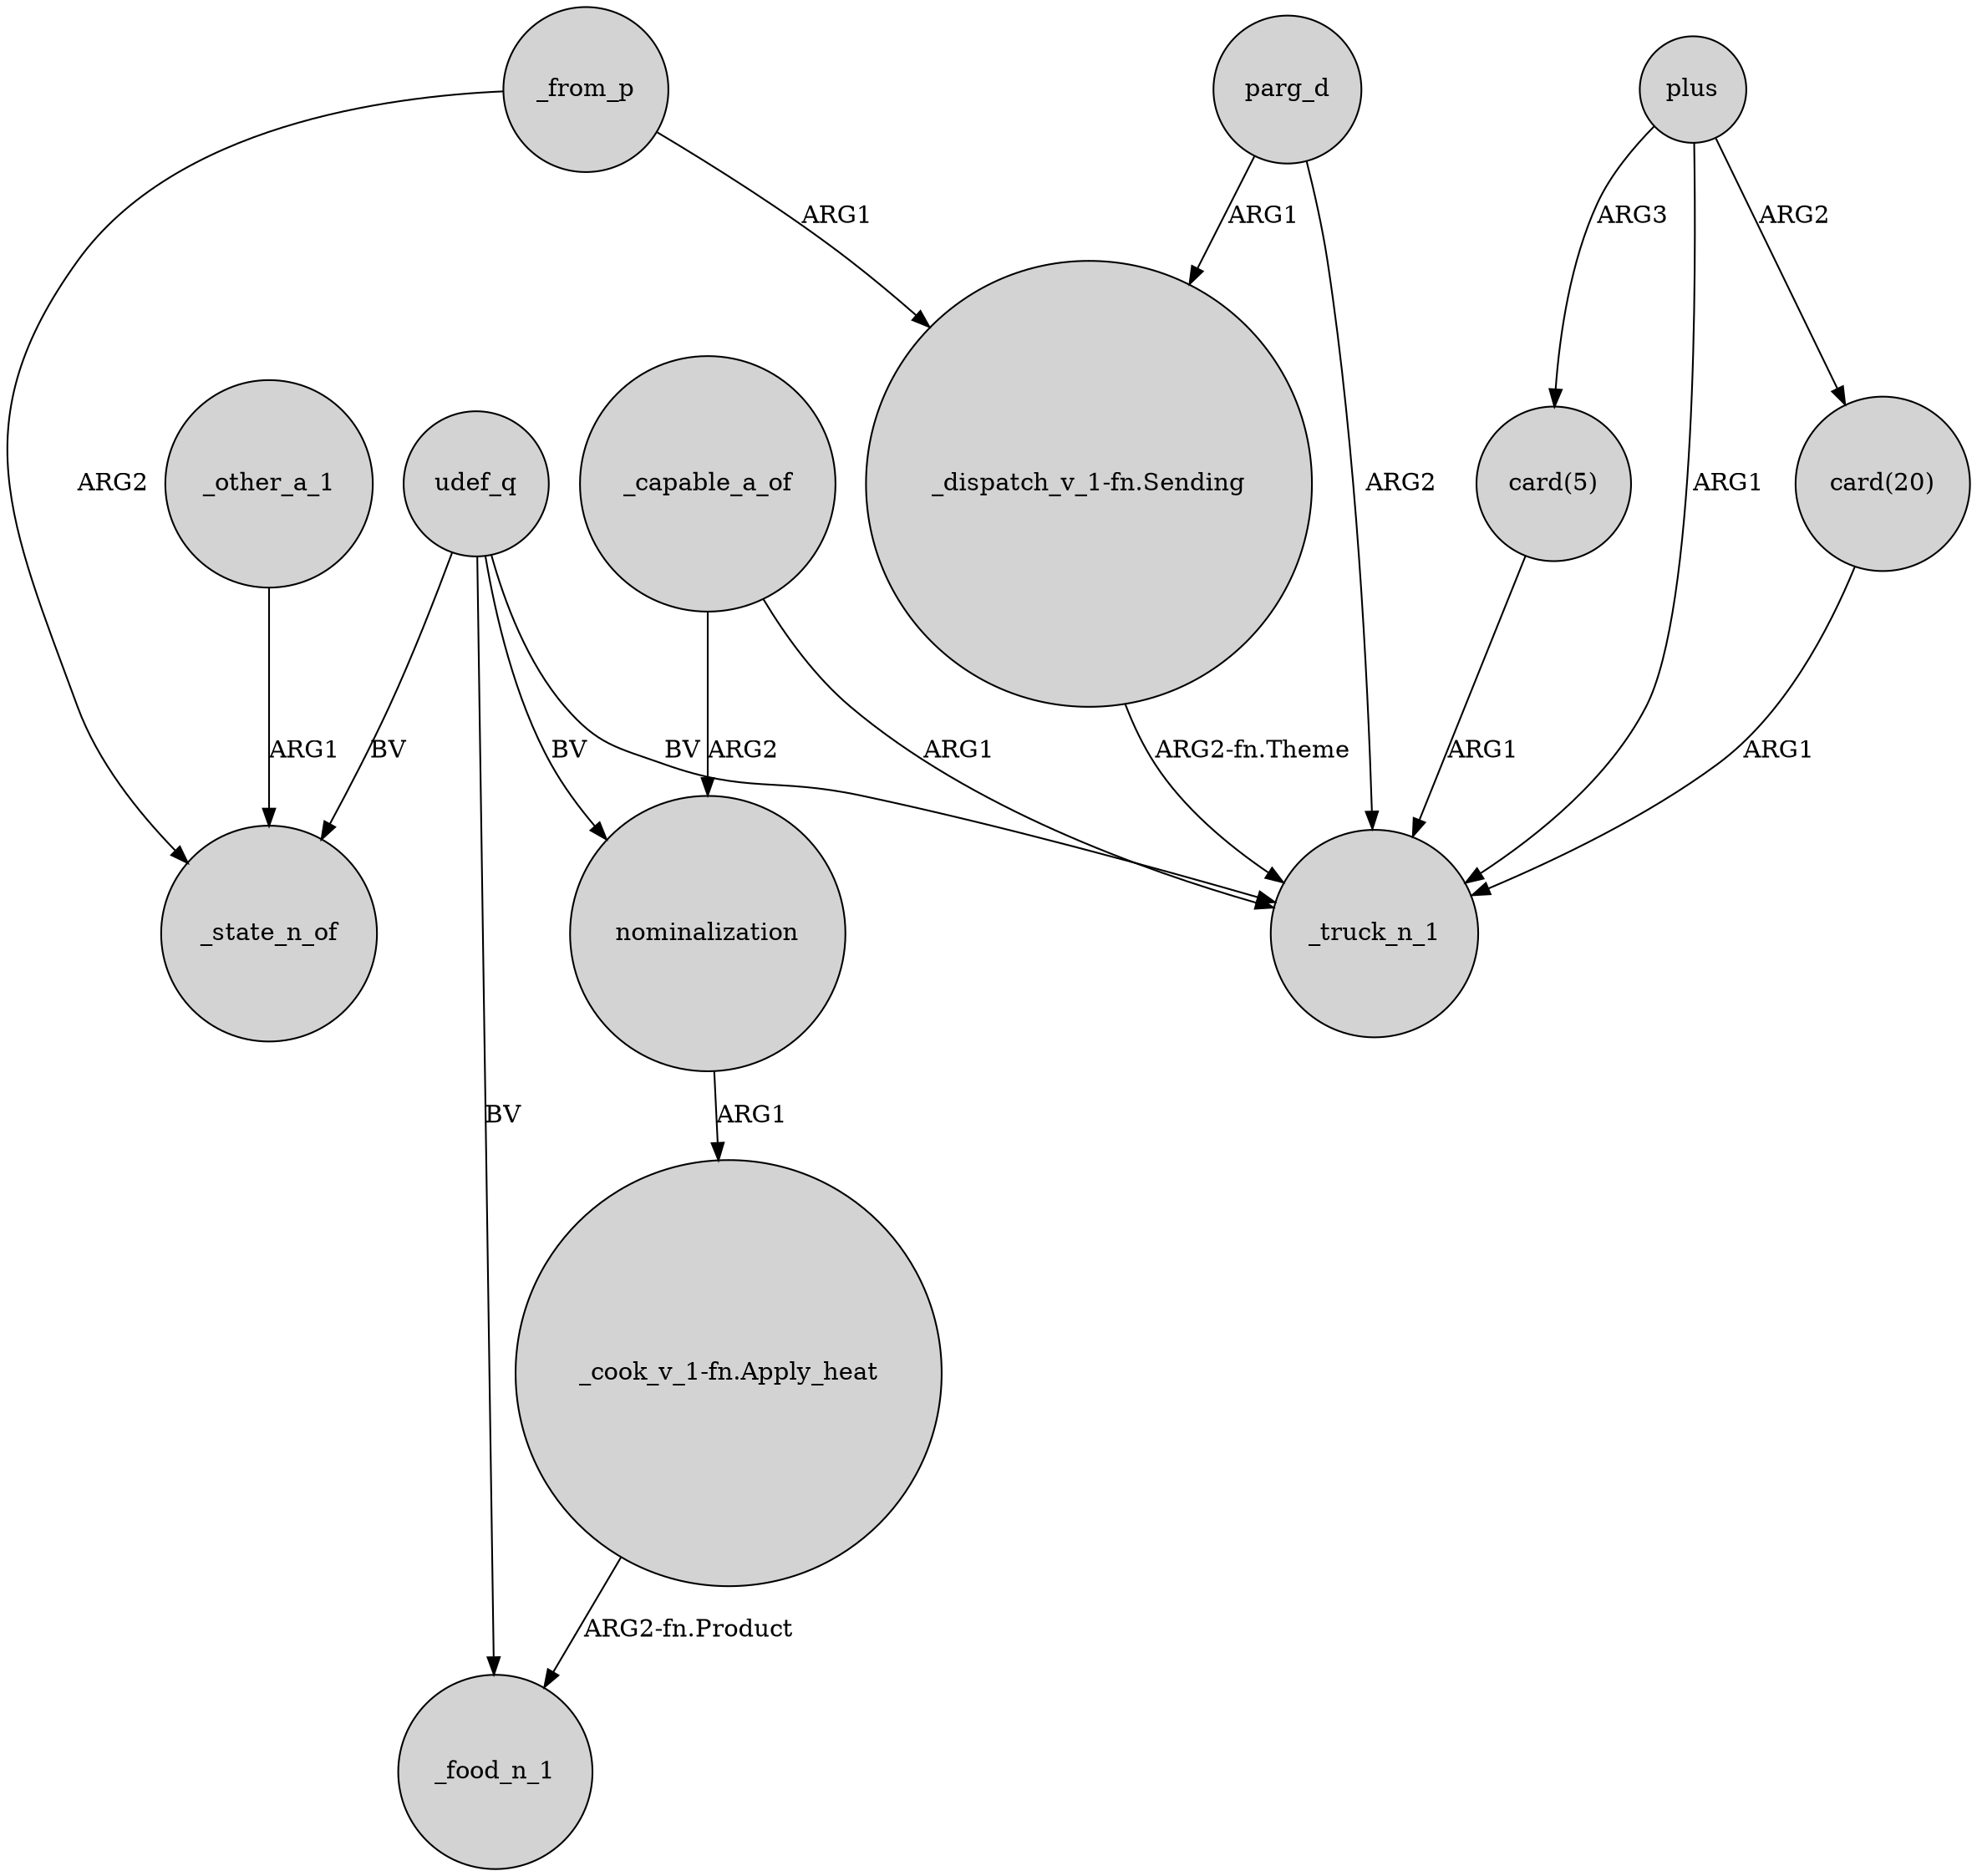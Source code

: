 digraph {
	node [shape=circle style=filled]
	_from_p -> _state_n_of [label=ARG2]
	"_cook_v_1-fn.Apply_heat" -> _food_n_1 [label="ARG2-fn.Product"]
	_capable_a_of -> _truck_n_1 [label=ARG1]
	_capable_a_of -> nominalization [label=ARG2]
	udef_q -> _state_n_of [label=BV]
	parg_d -> "_dispatch_v_1-fn.Sending" [label=ARG1]
	_from_p -> "_dispatch_v_1-fn.Sending" [label=ARG1]
	plus -> "card(20)" [label=ARG2]
	udef_q -> _food_n_1 [label=BV]
	plus -> "card(5)" [label=ARG3]
	udef_q -> _truck_n_1 [label=BV]
	"_dispatch_v_1-fn.Sending" -> _truck_n_1 [label="ARG2-fn.Theme"]
	parg_d -> _truck_n_1 [label=ARG2]
	_other_a_1 -> _state_n_of [label=ARG1]
	udef_q -> nominalization [label=BV]
	plus -> _truck_n_1 [label=ARG1]
	"card(20)" -> _truck_n_1 [label=ARG1]
	nominalization -> "_cook_v_1-fn.Apply_heat" [label=ARG1]
	"card(5)" -> _truck_n_1 [label=ARG1]
}
